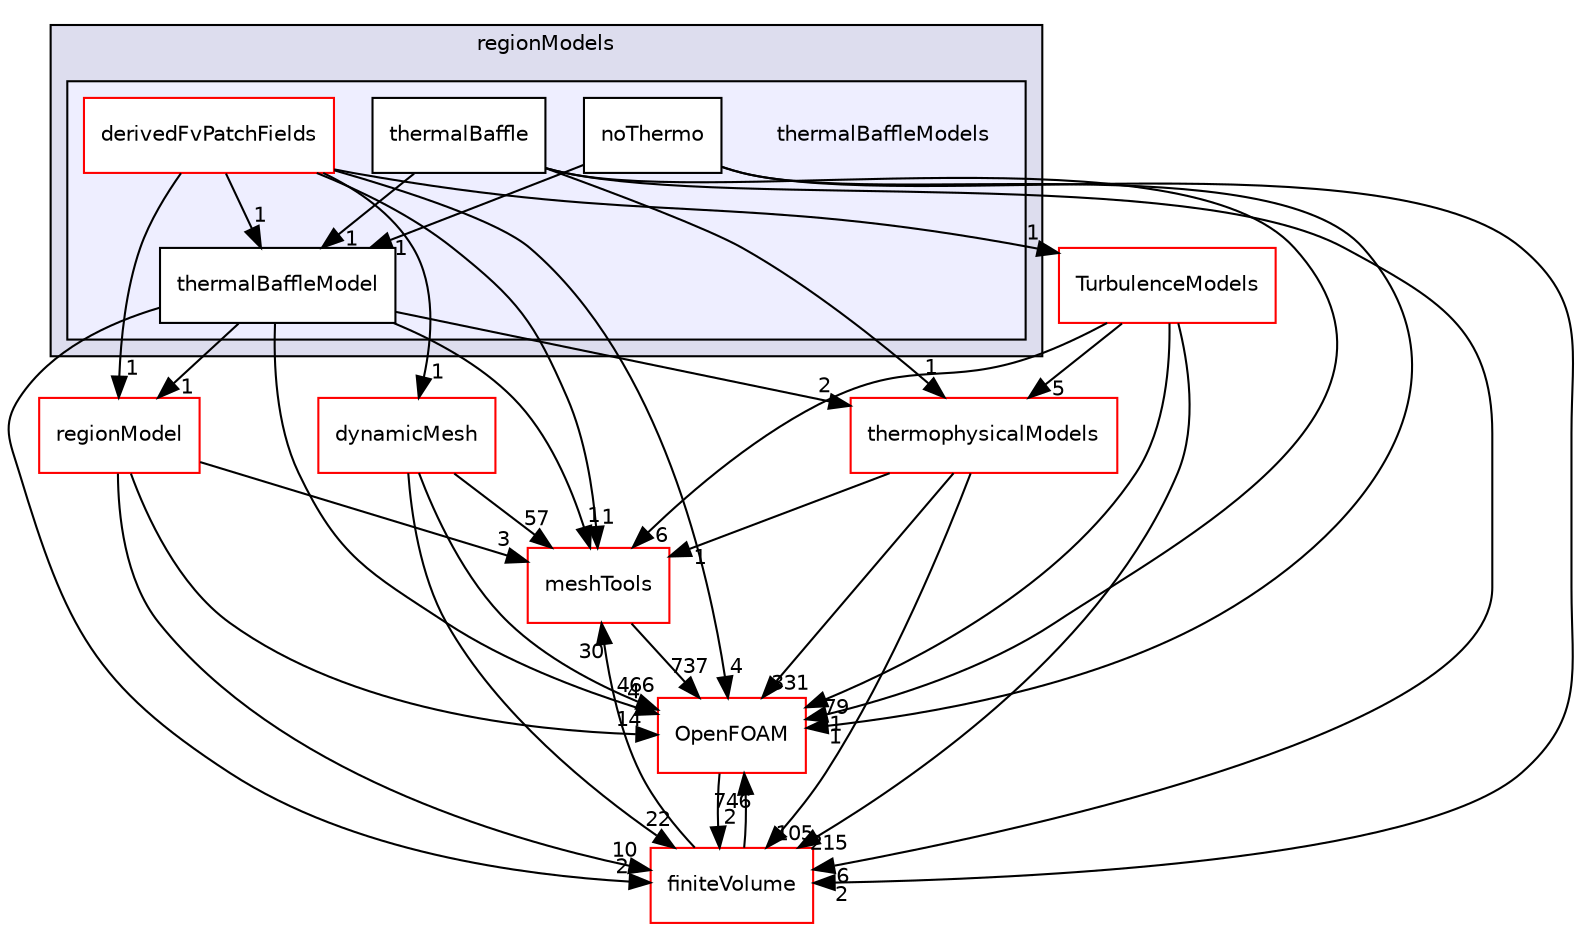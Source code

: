 digraph "src/regionModels/thermalBaffleModels" {
  bgcolor=transparent;
  compound=true
  node [ fontsize="10", fontname="Helvetica"];
  edge [ labelfontsize="10", labelfontname="Helvetica"];
  subgraph clusterdir_1cee61ac5e24023b73c87e3e265bd2be {
    graph [ bgcolor="#ddddee", pencolor="black", label="regionModels" fontname="Helvetica", fontsize="10", URL="dir_1cee61ac5e24023b73c87e3e265bd2be.html"]
  subgraph clusterdir_078bc54a9f6be782adefa19260bf346f {
    graph [ bgcolor="#eeeeff", pencolor="black", label="" URL="dir_078bc54a9f6be782adefa19260bf346f.html"];
    dir_078bc54a9f6be782adefa19260bf346f [shape=plaintext label="thermalBaffleModels"];
    dir_884aac09575cb379f2006b47c4fbb9a6 [shape=box label="derivedFvPatchFields" color="red" fillcolor="white" style="filled" URL="dir_884aac09575cb379f2006b47c4fbb9a6.html"];
    dir_7ce43af039ea62552d7a28d622b10556 [shape=box label="noThermo" color="black" fillcolor="white" style="filled" URL="dir_7ce43af039ea62552d7a28d622b10556.html"];
    dir_00b0319381654100c28187b5042b722e [shape=box label="thermalBaffle" color="black" fillcolor="white" style="filled" URL="dir_00b0319381654100c28187b5042b722e.html"];
    dir_820101dec8f282ce58b85a396baa7f9d [shape=box label="thermalBaffleModel" color="black" fillcolor="white" style="filled" URL="dir_820101dec8f282ce58b85a396baa7f9d.html"];
  }
  }
  dir_9bd15774b555cf7259a6fa18f99fe99b [shape=box label="finiteVolume" color="red" URL="dir_9bd15774b555cf7259a6fa18f99fe99b.html"];
  dir_ae30ad0bef50cf391b24c614251bb9fd [shape=box label="meshTools" color="red" URL="dir_ae30ad0bef50cf391b24c614251bb9fd.html"];
  dir_e1879fa133c4c7d7be31da46fdc26b53 [shape=box label="regionModel" color="red" URL="dir_e1879fa133c4c7d7be31da46fdc26b53.html"];
  dir_63742796c427c97a292c80f7db71da36 [shape=box label="dynamicMesh" color="red" URL="dir_63742796c427c97a292c80f7db71da36.html"];
  dir_1eda626aeac0f0ad2848c36acaa5d501 [shape=box label="TurbulenceModels" color="red" URL="dir_1eda626aeac0f0ad2848c36acaa5d501.html"];
  dir_2778d089ec5c4f66810b11f753867003 [shape=box label="thermophysicalModels" color="red" URL="dir_2778d089ec5c4f66810b11f753867003.html"];
  dir_c5473ff19b20e6ec4dfe5c310b3778a8 [shape=box label="OpenFOAM" color="red" URL="dir_c5473ff19b20e6ec4dfe5c310b3778a8.html"];
  dir_9bd15774b555cf7259a6fa18f99fe99b->dir_ae30ad0bef50cf391b24c614251bb9fd [headlabel="30", labeldistance=1.5 headhref="dir_000896_001750.html"];
  dir_9bd15774b555cf7259a6fa18f99fe99b->dir_c5473ff19b20e6ec4dfe5c310b3778a8 [headlabel="746", labeldistance=1.5 headhref="dir_000896_001896.html"];
  dir_ae30ad0bef50cf391b24c614251bb9fd->dir_c5473ff19b20e6ec4dfe5c310b3778a8 [headlabel="737", labeldistance=1.5 headhref="dir_001750_001896.html"];
  dir_e1879fa133c4c7d7be31da46fdc26b53->dir_9bd15774b555cf7259a6fa18f99fe99b [headlabel="10", labeldistance=1.5 headhref="dir_002550_000896.html"];
  dir_e1879fa133c4c7d7be31da46fdc26b53->dir_ae30ad0bef50cf391b24c614251bb9fd [headlabel="3", labeldistance=1.5 headhref="dir_002550_001750.html"];
  dir_e1879fa133c4c7d7be31da46fdc26b53->dir_c5473ff19b20e6ec4dfe5c310b3778a8 [headlabel="14", labeldistance=1.5 headhref="dir_002550_001896.html"];
  dir_7ce43af039ea62552d7a28d622b10556->dir_9bd15774b555cf7259a6fa18f99fe99b [headlabel="2", labeldistance=1.5 headhref="dir_002613_000896.html"];
  dir_7ce43af039ea62552d7a28d622b10556->dir_820101dec8f282ce58b85a396baa7f9d [headlabel="1", labeldistance=1.5 headhref="dir_002613_002615.html"];
  dir_7ce43af039ea62552d7a28d622b10556->dir_c5473ff19b20e6ec4dfe5c310b3778a8 [headlabel="1", labeldistance=1.5 headhref="dir_002613_001896.html"];
  dir_63742796c427c97a292c80f7db71da36->dir_9bd15774b555cf7259a6fa18f99fe99b [headlabel="22", labeldistance=1.5 headhref="dir_000803_000896.html"];
  dir_63742796c427c97a292c80f7db71da36->dir_ae30ad0bef50cf391b24c614251bb9fd [headlabel="57", labeldistance=1.5 headhref="dir_000803_001750.html"];
  dir_63742796c427c97a292c80f7db71da36->dir_c5473ff19b20e6ec4dfe5c310b3778a8 [headlabel="466", labeldistance=1.5 headhref="dir_000803_001896.html"];
  dir_1eda626aeac0f0ad2848c36acaa5d501->dir_9bd15774b555cf7259a6fa18f99fe99b [headlabel="215", labeldistance=1.5 headhref="dir_000753_000896.html"];
  dir_1eda626aeac0f0ad2848c36acaa5d501->dir_ae30ad0bef50cf391b24c614251bb9fd [headlabel="6", labeldistance=1.5 headhref="dir_000753_001750.html"];
  dir_1eda626aeac0f0ad2848c36acaa5d501->dir_2778d089ec5c4f66810b11f753867003 [headlabel="5", labeldistance=1.5 headhref="dir_000753_001238.html"];
  dir_1eda626aeac0f0ad2848c36acaa5d501->dir_c5473ff19b20e6ec4dfe5c310b3778a8 [headlabel="79", labeldistance=1.5 headhref="dir_000753_001896.html"];
  dir_820101dec8f282ce58b85a396baa7f9d->dir_9bd15774b555cf7259a6fa18f99fe99b [headlabel="2", labeldistance=1.5 headhref="dir_002615_000896.html"];
  dir_820101dec8f282ce58b85a396baa7f9d->dir_ae30ad0bef50cf391b24c614251bb9fd [headlabel="1", labeldistance=1.5 headhref="dir_002615_001750.html"];
  dir_820101dec8f282ce58b85a396baa7f9d->dir_e1879fa133c4c7d7be31da46fdc26b53 [headlabel="1", labeldistance=1.5 headhref="dir_002615_002550.html"];
  dir_820101dec8f282ce58b85a396baa7f9d->dir_2778d089ec5c4f66810b11f753867003 [headlabel="2", labeldistance=1.5 headhref="dir_002615_001238.html"];
  dir_820101dec8f282ce58b85a396baa7f9d->dir_c5473ff19b20e6ec4dfe5c310b3778a8 [headlabel="4", labeldistance=1.5 headhref="dir_002615_001896.html"];
  dir_2778d089ec5c4f66810b11f753867003->dir_9bd15774b555cf7259a6fa18f99fe99b [headlabel="105", labeldistance=1.5 headhref="dir_001238_000896.html"];
  dir_2778d089ec5c4f66810b11f753867003->dir_ae30ad0bef50cf391b24c614251bb9fd [headlabel="1", labeldistance=1.5 headhref="dir_001238_001750.html"];
  dir_2778d089ec5c4f66810b11f753867003->dir_c5473ff19b20e6ec4dfe5c310b3778a8 [headlabel="331", labeldistance=1.5 headhref="dir_001238_001896.html"];
  dir_c5473ff19b20e6ec4dfe5c310b3778a8->dir_9bd15774b555cf7259a6fa18f99fe99b [headlabel="2", labeldistance=1.5 headhref="dir_001896_000896.html"];
  dir_00b0319381654100c28187b5042b722e->dir_9bd15774b555cf7259a6fa18f99fe99b [headlabel="6", labeldistance=1.5 headhref="dir_002614_000896.html"];
  dir_00b0319381654100c28187b5042b722e->dir_820101dec8f282ce58b85a396baa7f9d [headlabel="1", labeldistance=1.5 headhref="dir_002614_002615.html"];
  dir_00b0319381654100c28187b5042b722e->dir_2778d089ec5c4f66810b11f753867003 [headlabel="1", labeldistance=1.5 headhref="dir_002614_001238.html"];
  dir_00b0319381654100c28187b5042b722e->dir_c5473ff19b20e6ec4dfe5c310b3778a8 [headlabel="1", labeldistance=1.5 headhref="dir_002614_001896.html"];
  dir_884aac09575cb379f2006b47c4fbb9a6->dir_ae30ad0bef50cf391b24c614251bb9fd [headlabel="1", labeldistance=1.5 headhref="dir_002610_001750.html"];
  dir_884aac09575cb379f2006b47c4fbb9a6->dir_e1879fa133c4c7d7be31da46fdc26b53 [headlabel="1", labeldistance=1.5 headhref="dir_002610_002550.html"];
  dir_884aac09575cb379f2006b47c4fbb9a6->dir_63742796c427c97a292c80f7db71da36 [headlabel="1", labeldistance=1.5 headhref="dir_002610_000803.html"];
  dir_884aac09575cb379f2006b47c4fbb9a6->dir_1eda626aeac0f0ad2848c36acaa5d501 [headlabel="1", labeldistance=1.5 headhref="dir_002610_000753.html"];
  dir_884aac09575cb379f2006b47c4fbb9a6->dir_820101dec8f282ce58b85a396baa7f9d [headlabel="1", labeldistance=1.5 headhref="dir_002610_002615.html"];
  dir_884aac09575cb379f2006b47c4fbb9a6->dir_c5473ff19b20e6ec4dfe5c310b3778a8 [headlabel="4", labeldistance=1.5 headhref="dir_002610_001896.html"];
}
